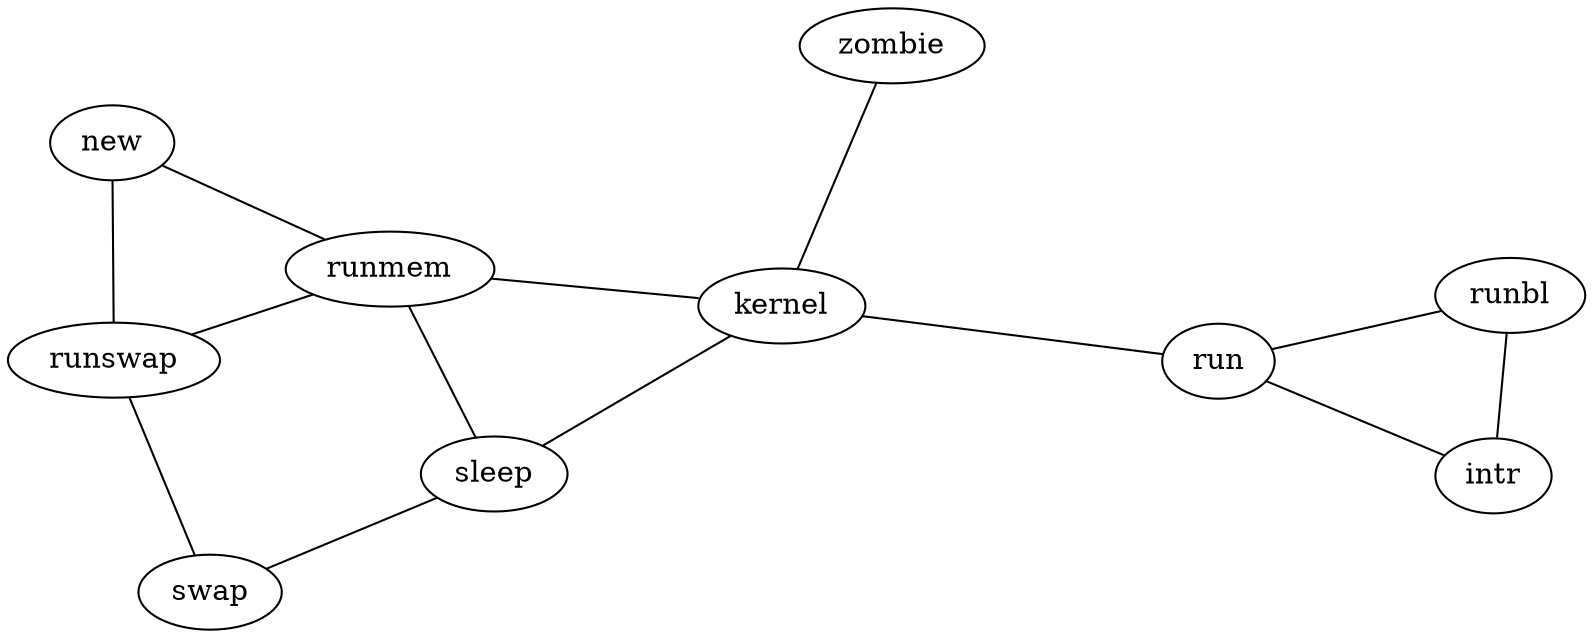 graph G {
    layout="sfdp"

    run -- intr;
    intr -- runbl;
    runbl -- run;
    run -- kernel;
    kernel -- zombie;
    kernel -- sleep;
    kernel -- runmem;
    sleep -- swap;
    swap -- runswap;
    runswap -- new;
    runswap -- runmem;
    new -- runmem;
    sleep -- runmem;
}